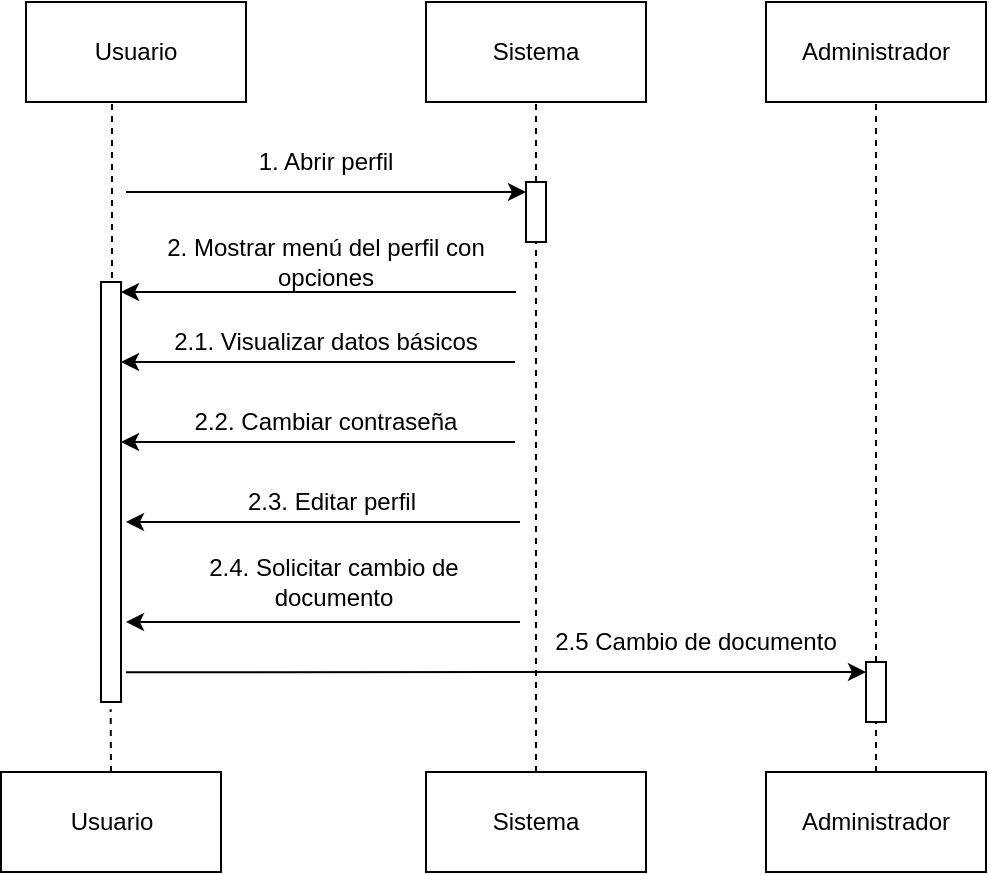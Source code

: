<mxfile version="27.1.6">
  <diagram name="Página-1" id="FVxQWf95d03jswV3vfVo">
    <mxGraphModel grid="1" page="1" gridSize="10" guides="1" tooltips="1" connect="1" arrows="1" fold="1" pageScale="1" pageWidth="827" pageHeight="1169" math="0" shadow="0">
      <root>
        <mxCell id="0" />
        <mxCell id="1" parent="0" />
        <mxCell id="DdhBO8Q0_JAguWu1ubhO-1" value="Usuario" style="html=1;whiteSpace=wrap;" vertex="1" parent="1">
          <mxGeometry x="140" y="150" width="110" height="50" as="geometry" />
        </mxCell>
        <mxCell id="DdhBO8Q0_JAguWu1ubhO-2" value="Sistema&lt;span style=&quot;color: rgba(0, 0, 0, 0); font-family: monospace; font-size: 0px; text-align: start; text-wrap-mode: nowrap;&quot;&gt;%3CmxGraphModel%3E%3Croot%3E%3CmxCell%20id%3D%220%22%2F%3E%3CmxCell%20id%3D%221%22%20parent%3D%220%22%2F%3E%3CmxCell%20id%3D%222%22%20value%3D%22Usuario%22%20style%3D%22html%3D1%3BwhiteSpace%3Dwrap%3B%22%20vertex%3D%221%22%20parent%3D%221%22%3E%3CmxGeometry%20x%3D%2270%22%20y%3D%2240%22%20width%3D%22110%22%20height%3D%2250%22%20as%3D%22geometry%22%2F%3E%3C%2FmxCell%3E%3C%2Froot%3E%3C%2FmxGraphModel%3E&lt;/span&gt;" style="html=1;whiteSpace=wrap;" vertex="1" parent="1">
          <mxGeometry x="340" y="150" width="110" height="50" as="geometry" />
        </mxCell>
        <mxCell id="DdhBO8Q0_JAguWu1ubhO-3" value="Usuario" style="html=1;whiteSpace=wrap;" vertex="1" parent="1">
          <mxGeometry x="127.5" y="535" width="110" height="50" as="geometry" />
        </mxCell>
        <mxCell id="DdhBO8Q0_JAguWu1ubhO-4" value="Sistema&lt;span style=&quot;color: rgba(0, 0, 0, 0); font-family: monospace; font-size: 0px; text-align: start; text-wrap-mode: nowrap;&quot;&gt;%3CmxGraphModel%3E%3Croot%3E%3CmxCell%20id%3D%220%22%2F%3E%3CmxCell%20id%3D%221%22%20parent%3D%220%22%2F%3E%3CmxCell%20id%3D%222%22%20value%3D%22Usuario%22%20style%3D%22html%3D1%3BwhiteSpace%3Dwrap%3B%22%20vertex%3D%221%22%20parent%3D%221%22%3E%3CmxGeometry%20x%3D%2270%22%20y%3D%2240%22%20width%3D%22110%22%20height%3D%2250%22%20as%3D%22geometry%22%2F%3E%3C%2FmxCell%3E%3C%2Froot%3E%3C%2FmxGraphModel%3E&lt;/span&gt;" style="html=1;whiteSpace=wrap;" vertex="1" parent="1">
          <mxGeometry x="340" y="535" width="110" height="50" as="geometry" />
        </mxCell>
        <mxCell id="DdhBO8Q0_JAguWu1ubhO-5" value="" style="endArrow=none;dashed=1;html=1;rounded=0;entryX=0.5;entryY=1;entryDx=0;entryDy=0;exitX=0.5;exitY=0;exitDx=0;exitDy=0;" edge="1" parent="1" source="DdhBO8Q0_JAguWu1ubhO-7" target="DdhBO8Q0_JAguWu1ubhO-2">
          <mxGeometry width="50" height="50" relative="1" as="geometry">
            <mxPoint x="370" y="430" as="sourcePoint" />
            <mxPoint x="420" y="380" as="targetPoint" />
          </mxGeometry>
        </mxCell>
        <mxCell id="DdhBO8Q0_JAguWu1ubhO-6" value="" style="endArrow=none;dashed=1;html=1;rounded=0;entryX=0.5;entryY=1;entryDx=0;entryDy=0;exitX=0.5;exitY=0;exitDx=0;exitDy=0;" edge="1" parent="1" source="DdhBO8Q0_JAguWu1ubhO-4" target="DdhBO8Q0_JAguWu1ubhO-7">
          <mxGeometry width="50" height="50" relative="1" as="geometry">
            <mxPoint x="395" y="330" as="sourcePoint" />
            <mxPoint x="395" y="200" as="targetPoint" />
          </mxGeometry>
        </mxCell>
        <mxCell id="DdhBO8Q0_JAguWu1ubhO-7" value="" style="html=1;points=[[0,0,0,0,5],[0,1,0,0,-5],[1,0,0,0,5],[1,1,0,0,-5]];perimeter=orthogonalPerimeter;outlineConnect=0;targetShapes=umlLifeline;portConstraint=eastwest;newEdgeStyle={&quot;curved&quot;:0,&quot;rounded&quot;:0};" vertex="1" parent="1">
          <mxGeometry x="390" y="240" width="10" height="30" as="geometry" />
        </mxCell>
        <mxCell id="DdhBO8Q0_JAguWu1ubhO-8" value="" style="endArrow=classic;html=1;rounded=0;entryX=0;entryY=0;entryDx=0;entryDy=5;entryPerimeter=0;" edge="1" parent="1" target="DdhBO8Q0_JAguWu1ubhO-7">
          <mxGeometry width="50" height="50" relative="1" as="geometry">
            <mxPoint x="190" y="245" as="sourcePoint" />
            <mxPoint x="300" y="220" as="targetPoint" />
          </mxGeometry>
        </mxCell>
        <mxCell id="DdhBO8Q0_JAguWu1ubhO-9" value="1. Abrir perfil" style="text;html=1;align=center;verticalAlign=middle;whiteSpace=wrap;rounded=0;" vertex="1" parent="1">
          <mxGeometry x="190" y="220" width="200" height="20" as="geometry" />
        </mxCell>
        <mxCell id="DdhBO8Q0_JAguWu1ubhO-10" value="2. Mostrar menú del perfil con opciones" style="text;html=1;align=center;verticalAlign=middle;whiteSpace=wrap;rounded=0;" vertex="1" parent="1">
          <mxGeometry x="205" y="270" width="170" height="20" as="geometry" />
        </mxCell>
        <mxCell id="DdhBO8Q0_JAguWu1ubhO-11" value="" style="html=1;points=[[0,0,0,0,5],[0,1,0,0,-5],[1,0,0,0,5],[1,1,0,0,-5]];perimeter=orthogonalPerimeter;outlineConnect=0;targetShapes=umlLifeline;portConstraint=eastwest;newEdgeStyle={&quot;curved&quot;:0,&quot;rounded&quot;:0};" vertex="1" parent="1">
          <mxGeometry x="177.5" y="290" width="10" height="210" as="geometry" />
        </mxCell>
        <mxCell id="DdhBO8Q0_JAguWu1ubhO-12" value="" style="endArrow=classic;html=1;rounded=0;entryX=1;entryY=0;entryDx=0;entryDy=5;entryPerimeter=0;" edge="1" parent="1" target="DdhBO8Q0_JAguWu1ubhO-11">
          <mxGeometry width="50" height="50" relative="1" as="geometry">
            <mxPoint x="385" y="295" as="sourcePoint" />
            <mxPoint x="675" y="280" as="targetPoint" />
          </mxGeometry>
        </mxCell>
        <mxCell id="DdhBO8Q0_JAguWu1ubhO-13" value="" style="endArrow=none;dashed=1;html=1;rounded=0;entryX=0.483;entryY=1.017;entryDx=0;entryDy=0;entryPerimeter=0;exitX=0.5;exitY=0;exitDx=0;exitDy=0;" edge="1" parent="1" source="DdhBO8Q0_JAguWu1ubhO-3" target="DdhBO8Q0_JAguWu1ubhO-11">
          <mxGeometry width="50" height="50" relative="1" as="geometry">
            <mxPoint x="182" y="520" as="sourcePoint" />
            <mxPoint x="181.99" y="380" as="targetPoint" />
            <Array as="points" />
          </mxGeometry>
        </mxCell>
        <mxCell id="DdhBO8Q0_JAguWu1ubhO-16" value="" style="endArrow=none;dashed=1;html=1;rounded=0;exitX=0.391;exitY=1.02;exitDx=0;exitDy=0;exitPerimeter=0;" edge="1" parent="1" source="DdhBO8Q0_JAguWu1ubhO-1" target="DdhBO8Q0_JAguWu1ubhO-11">
          <mxGeometry width="50" height="50" relative="1" as="geometry">
            <mxPoint x="183.5" y="201" as="sourcePoint" />
            <mxPoint x="183.5" y="580" as="targetPoint" />
          </mxGeometry>
        </mxCell>
        <mxCell id="DdhBO8Q0_JAguWu1ubhO-85" value="" style="endArrow=classic;html=1;rounded=0;entryX=1;entryY=0;entryDx=0;entryDy=5;entryPerimeter=0;" edge="1" parent="1">
          <mxGeometry width="50" height="50" relative="1" as="geometry">
            <mxPoint x="384.5" y="330" as="sourcePoint" />
            <mxPoint x="187.5" y="330" as="targetPoint" />
          </mxGeometry>
        </mxCell>
        <mxCell id="DdhBO8Q0_JAguWu1ubhO-86" value="2.1. Visualizar datos básicos" style="text;html=1;align=center;verticalAlign=middle;whiteSpace=wrap;rounded=0;" vertex="1" parent="1">
          <mxGeometry x="205" y="310" width="170" height="20" as="geometry" />
        </mxCell>
        <mxCell id="DdhBO8Q0_JAguWu1ubhO-87" value="" style="endArrow=classic;html=1;rounded=0;entryX=1;entryY=0;entryDx=0;entryDy=5;entryPerimeter=0;" edge="1" parent="1">
          <mxGeometry width="50" height="50" relative="1" as="geometry">
            <mxPoint x="384.5" y="370" as="sourcePoint" />
            <mxPoint x="187.5" y="370" as="targetPoint" />
          </mxGeometry>
        </mxCell>
        <mxCell id="DdhBO8Q0_JAguWu1ubhO-88" value="2.2. Cambiar contraseña" style="text;html=1;align=center;verticalAlign=middle;whiteSpace=wrap;rounded=0;" vertex="1" parent="1">
          <mxGeometry x="205" y="350" width="170" height="20" as="geometry" />
        </mxCell>
        <mxCell id="DdhBO8Q0_JAguWu1ubhO-89" value="" style="endArrow=classic;html=1;rounded=0;entryX=1;entryY=0;entryDx=0;entryDy=5;entryPerimeter=0;" edge="1" parent="1">
          <mxGeometry width="50" height="50" relative="1" as="geometry">
            <mxPoint x="387" y="410" as="sourcePoint" />
            <mxPoint x="190" y="410" as="targetPoint" />
          </mxGeometry>
        </mxCell>
        <mxCell id="DdhBO8Q0_JAguWu1ubhO-90" value="2.3. Editar perfil" style="text;html=1;align=center;verticalAlign=middle;whiteSpace=wrap;rounded=0;" vertex="1" parent="1">
          <mxGeometry x="207.5" y="390" width="170" height="20" as="geometry" />
        </mxCell>
        <mxCell id="DdhBO8Q0_JAguWu1ubhO-93" value="" style="endArrow=classic;html=1;rounded=0;" edge="1" parent="1">
          <mxGeometry width="50" height="50" relative="1" as="geometry">
            <mxPoint x="387" y="460" as="sourcePoint" />
            <mxPoint x="190" y="460" as="targetPoint" />
          </mxGeometry>
        </mxCell>
        <mxCell id="DdhBO8Q0_JAguWu1ubhO-94" value="2.4. Solicitar cambio de documento" style="text;html=1;align=center;verticalAlign=middle;whiteSpace=wrap;rounded=0;" vertex="1" parent="1">
          <mxGeometry x="210" y="430" width="167.5" height="20" as="geometry" />
        </mxCell>
        <mxCell id="DdhBO8Q0_JAguWu1ubhO-95" value="Administrador" style="html=1;whiteSpace=wrap;" vertex="1" parent="1">
          <mxGeometry x="510" y="150" width="110" height="50" as="geometry" />
        </mxCell>
        <mxCell id="DdhBO8Q0_JAguWu1ubhO-96" value="Administrador" style="html=1;whiteSpace=wrap;" vertex="1" parent="1">
          <mxGeometry x="510" y="535" width="110" height="50" as="geometry" />
        </mxCell>
        <mxCell id="DdhBO8Q0_JAguWu1ubhO-97" value="" style="endArrow=none;dashed=1;html=1;rounded=0;entryX=0.5;entryY=1;entryDx=0;entryDy=0;exitX=0.5;exitY=0;exitDx=0;exitDy=0;" edge="1" parent="1" source="DdhBO8Q0_JAguWu1ubhO-98" target="DdhBO8Q0_JAguWu1ubhO-95">
          <mxGeometry width="50" height="50" relative="1" as="geometry">
            <mxPoint x="500" y="565" as="sourcePoint" />
            <mxPoint x="500" y="300" as="targetPoint" />
          </mxGeometry>
        </mxCell>
        <mxCell id="DdhBO8Q0_JAguWu1ubhO-99" value="" style="endArrow=none;dashed=1;html=1;rounded=0;entryX=0.5;entryY=1;entryDx=0;entryDy=0;exitX=0.5;exitY=0;exitDx=0;exitDy=0;" edge="1" parent="1" source="DdhBO8Q0_JAguWu1ubhO-96" target="DdhBO8Q0_JAguWu1ubhO-98">
          <mxGeometry width="50" height="50" relative="1" as="geometry">
            <mxPoint x="565" y="535" as="sourcePoint" />
            <mxPoint x="565" y="200" as="targetPoint" />
          </mxGeometry>
        </mxCell>
        <mxCell id="DdhBO8Q0_JAguWu1ubhO-98" value="&lt;span style=&quot;color: rgb(237, 237, 237); font-family: monospace; font-size: 0px; text-align: start;&quot;&gt;%3CmxGraphModel%3E%3Croot%3E%3CmxCell%20id%3D%220%22%2F%3E%3CmxCell%20id%3D%221%22%20parent%3D%220%22%2F%3E%3CmxCell%20id%3D%222%22%20value%3D%22%22%20style%3D%22html%3D1%3Bpoints%3D%5B%5B0%2C0%2C0%2C0%2C5%5D%2C%5B0%2C1%2C0%2C0%2C-5%5D%2C%5B1%2C0%2C0%2C0%2C5%5D%2C%5B1%2C1%2C0%2C0%2C-5%5D%5D%3Bperimeter%3DorthogonalPerimeter%3BoutlineConnect%3D0%3BtargetShapes%3DumlLifeline%3BportConstraint%3Deastwest%3BnewEdgeStyle%3D%7B%26quot%3Bcurved%26quot%3B%3A0%2C%26quot%3Brounded%26quot%3B%3A0%7D%3B%22%20vertex%3D%221%22%20parent%3D%221%22%3E%3CmxGeometry%20x%3D%2285%22%20y%3D%22280%22%20width%3D%2210%22%20height%3D%2230%22%20as%3D%22geometry%22%2F%3E%3C%2FmxCell%3E%3C%2Froot%3E%3C%2FmxGraphModel%3E&lt;/span&gt;&lt;span style=&quot;color: rgb(237, 237, 237); font-family: monospace; font-size: 0px; text-align: start;&quot;&gt;%3CmxGraphModel%3E%3Croot%3E%3CmxCell%20id%3D%220%22%2F%3E%3CmxCell%20id%3D%221%22%20parent%3D%220%22%2F%3E%3CmxCell%20id%3D%222%22%20value%3D%22%22%20style%3D%22html%3D1%3Bpoints%3D%5B%5B0%2C0%2C0%2C0%2C5%5D%2C%5B0%2C1%2C0%2C0%2C-5%5D%2C%5B1%2C0%2C0%2C0%2C5%5D%2C%5B1%2C1%2C0%2C0%2C-5%5D%5D%3Bperimeter%3DorthogonalPerimeter%3BoutlineConnect%3D0%3BtargetShapes%3DumlLifeline%3BportConstraint%3Deastwest%3BnewEdgeStyle%3D%7B%26quot%3Bcurved%26quot%3B%3A0%2C%26quot%3Brounded%26quot%3B%3A0%7D%3B%22%20vertex%3D%221%22%20parent%3D%221%22%3E%3CmxGeometry%20x%3D%2285%22%20y%3D%22280%22%20width%3D%2210%22%20height%3D%2230%22%20as%3D%22geometry%22%2F%3E%3C%2FmxCell%3E%3C%2Froot%3E%3C%2FmxGraphModel%3E&lt;/span&gt;" style="html=1;points=[[0,0,0,0,5],[0,1,0,0,-5],[1,0,0,0,5],[1,1,0,0,-5]];perimeter=orthogonalPerimeter;outlineConnect=0;targetShapes=umlLifeline;portConstraint=eastwest;newEdgeStyle={&quot;curved&quot;:0,&quot;rounded&quot;:0};" vertex="1" parent="1">
          <mxGeometry x="560" y="480" width="10" height="30" as="geometry" />
        </mxCell>
        <mxCell id="DdhBO8Q0_JAguWu1ubhO-100" value="2.5 Cambio de documento" style="text;html=1;align=center;verticalAlign=middle;whiteSpace=wrap;rounded=0;" vertex="1" parent="1">
          <mxGeometry x="390" y="460" width="170" height="20" as="geometry" />
        </mxCell>
        <mxCell id="DdhBO8Q0_JAguWu1ubhO-101" value="" style="endArrow=classic;html=1;rounded=0;entryX=0;entryY=0;entryDx=0;entryDy=5;entryPerimeter=0;exitX=1.25;exitY=0.929;exitDx=0;exitDy=0;exitPerimeter=0;" edge="1" parent="1" source="DdhBO8Q0_JAguWu1ubhO-11" target="DdhBO8Q0_JAguWu1ubhO-98">
          <mxGeometry width="50" height="50" relative="1" as="geometry">
            <mxPoint x="527" y="470" as="sourcePoint" />
            <mxPoint x="330" y="470" as="targetPoint" />
          </mxGeometry>
        </mxCell>
      </root>
    </mxGraphModel>
  </diagram>
</mxfile>
